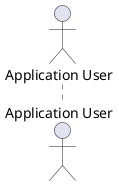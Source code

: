 ' File: commons.puml
'url https://mrhaki.blogspot.com/2016/12/plantuml-pleasantness-include-partial.html
 
' section with id user to define user actor
@startuml(id=user)
actor "Application User" as User
@enduml
 
' section with id mail to define mail component
@startuml(id=mail)
[Mail server] as Mail <<Mail>> #ffcc66
@enduml
